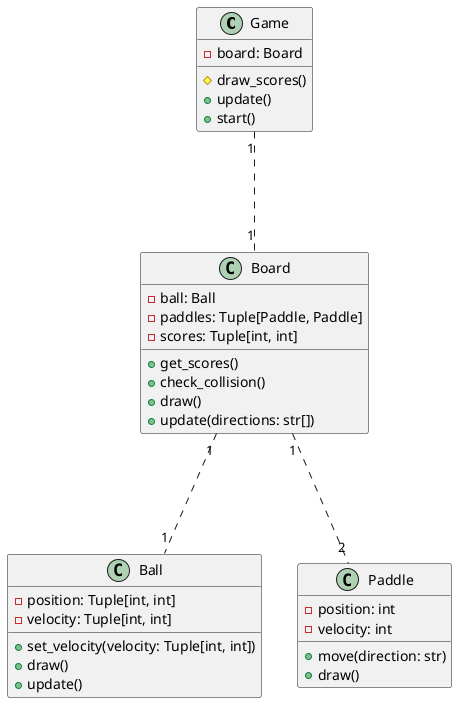 @startuml pong

class Game{
    -board: Board

    #draw_scores()
    +update()
    +start()
}

class Board{
    -ball: Ball
    -paddles: Tuple[Paddle, Paddle]
    -scores: Tuple[int, int]

    +get_scores()
    +check_collision()
    +draw()
    +update(directions: str[])
}

class Ball{
    -position: Tuple[int, int]
    -velocity: Tuple[int, int]

    +set_velocity(velocity: Tuple[int, int])
    +draw()
    +update()
}

class Paddle{
    -position: int
    -velocity: int

    +move(direction: str)
    +draw()
}

Game "1"..."1" Board
Board "1"..."1" Ball
Board "1"..."2" Paddle

@enduml